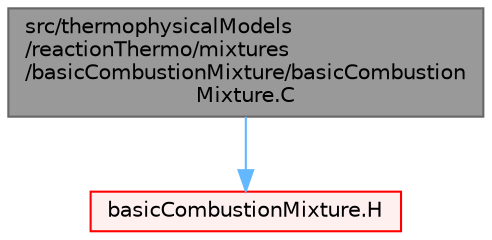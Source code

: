 digraph "src/thermophysicalModels/reactionThermo/mixtures/basicCombustionMixture/basicCombustionMixture.C"
{
 // LATEX_PDF_SIZE
  bgcolor="transparent";
  edge [fontname=Helvetica,fontsize=10,labelfontname=Helvetica,labelfontsize=10];
  node [fontname=Helvetica,fontsize=10,shape=box,height=0.2,width=0.4];
  Node1 [id="Node000001",label="src/thermophysicalModels\l/reactionThermo/mixtures\l/basicCombustionMixture/basicCombustion\lMixture.C",height=0.2,width=0.4,color="gray40", fillcolor="grey60", style="filled", fontcolor="black",tooltip=" "];
  Node1 -> Node2 [id="edge1_Node000001_Node000002",color="steelblue1",style="solid",tooltip=" "];
  Node2 [id="Node000002",label="basicCombustionMixture.H",height=0.2,width=0.4,color="red", fillcolor="#FFF0F0", style="filled",URL="$basicCombustionMixture_8H.html",tooltip=" "];
}
